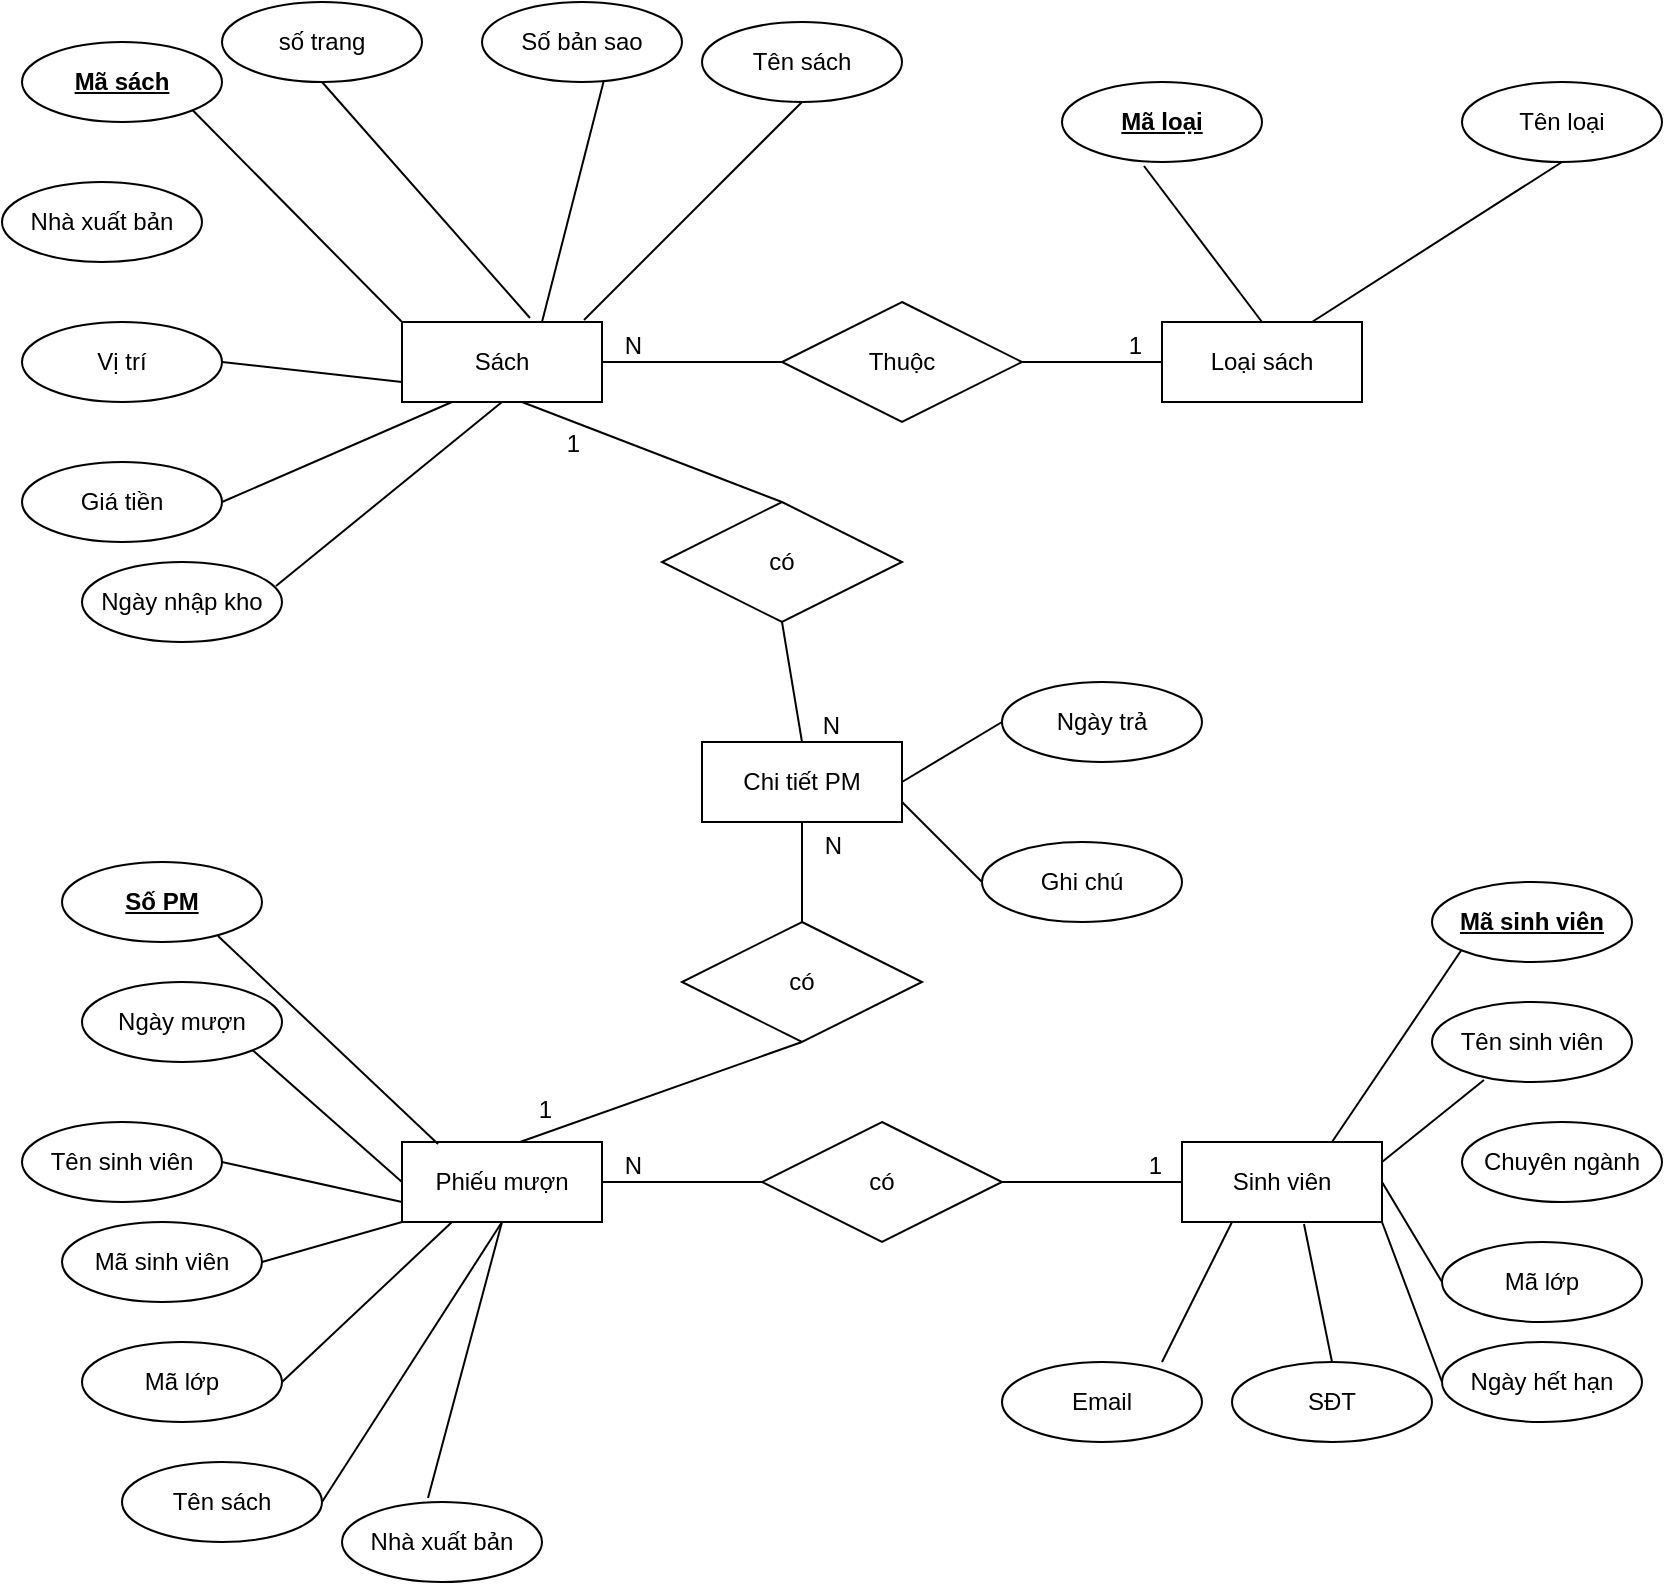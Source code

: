 <mxfile version="13.9.9" type="device"><diagram id="zrflCZTuPwoIsG-2Aq-R" name="Page-1"><mxGraphModel dx="1768" dy="1100" grid="1" gridSize="10" guides="1" tooltips="1" connect="1" arrows="1" fold="1" page="1" pageScale="1" pageWidth="850" pageHeight="1100" math="0" shadow="0"><root><mxCell id="0"/><mxCell id="1" parent="0"/><mxCell id="hS7HzYyRhRF_Ci9WXrac-1" value="&lt;u&gt;&lt;b&gt;Mã sách&lt;/b&gt;&lt;/u&gt;" style="ellipse;whiteSpace=wrap;html=1;align=center;" vertex="1" parent="1"><mxGeometry x="10" y="530" width="100" height="40" as="geometry"/></mxCell><mxCell id="hS7HzYyRhRF_Ci9WXrac-2" value="Sách" style="whiteSpace=wrap;html=1;align=center;" vertex="1" parent="1"><mxGeometry x="200" y="670" width="100" height="40" as="geometry"/></mxCell><mxCell id="hS7HzYyRhRF_Ci9WXrac-5" value="Tên sách" style="ellipse;whiteSpace=wrap;html=1;align=center;" vertex="1" parent="1"><mxGeometry x="350" y="520" width="100" height="40" as="geometry"/></mxCell><mxCell id="hS7HzYyRhRF_Ci9WXrac-9" value="Nhà xuất bản" style="ellipse;whiteSpace=wrap;html=1;align=center;" vertex="1" parent="1"><mxGeometry y="600" width="100" height="40" as="geometry"/></mxCell><mxCell id="hS7HzYyRhRF_Ci9WXrac-10" value="số trang" style="ellipse;whiteSpace=wrap;html=1;align=center;" vertex="1" parent="1"><mxGeometry x="110" y="510" width="100" height="40" as="geometry"/></mxCell><mxCell id="hS7HzYyRhRF_Ci9WXrac-11" value="Số bản sao" style="ellipse;whiteSpace=wrap;html=1;align=center;" vertex="1" parent="1"><mxGeometry x="240" y="510" width="100" height="40" as="geometry"/></mxCell><mxCell id="hS7HzYyRhRF_Ci9WXrac-12" value="Giá tiền" style="ellipse;whiteSpace=wrap;html=1;align=center;" vertex="1" parent="1"><mxGeometry x="10" y="740" width="100" height="40" as="geometry"/></mxCell><mxCell id="hS7HzYyRhRF_Ci9WXrac-13" value="Tên loại" style="ellipse;whiteSpace=wrap;html=1;align=center;" vertex="1" parent="1"><mxGeometry x="730" y="550" width="100" height="40" as="geometry"/></mxCell><mxCell id="hS7HzYyRhRF_Ci9WXrac-14" value="Vị trí" style="ellipse;whiteSpace=wrap;html=1;align=center;" vertex="1" parent="1"><mxGeometry x="10" y="670" width="100" height="40" as="geometry"/></mxCell><mxCell id="hS7HzYyRhRF_Ci9WXrac-15" value="Ngày nhập kho" style="ellipse;whiteSpace=wrap;html=1;align=center;" vertex="1" parent="1"><mxGeometry x="40" y="790" width="100" height="40" as="geometry"/></mxCell><mxCell id="hS7HzYyRhRF_Ci9WXrac-18" value="Thuộc" style="shape=rhombus;perimeter=rhombusPerimeter;whiteSpace=wrap;html=1;align=center;" vertex="1" parent="1"><mxGeometry x="390" y="660" width="120" height="60" as="geometry"/></mxCell><mxCell id="hS7HzYyRhRF_Ci9WXrac-19" value="Loại sách" style="whiteSpace=wrap;html=1;align=center;" vertex="1" parent="1"><mxGeometry x="580" y="670" width="100" height="40" as="geometry"/></mxCell><mxCell id="hS7HzYyRhRF_Ci9WXrac-21" value="Phiếu mượn" style="whiteSpace=wrap;html=1;align=center;" vertex="1" parent="1"><mxGeometry x="200" y="1080" width="100" height="40" as="geometry"/></mxCell><mxCell id="hS7HzYyRhRF_Ci9WXrac-22" value="Sinh viên" style="whiteSpace=wrap;html=1;align=center;" vertex="1" parent="1"><mxGeometry x="590" y="1080" width="100" height="40" as="geometry"/></mxCell><mxCell id="hS7HzYyRhRF_Ci9WXrac-23" value="&lt;u&gt;&lt;b&gt;Mã loại&lt;/b&gt;&lt;/u&gt;" style="ellipse;whiteSpace=wrap;html=1;align=center;" vertex="1" parent="1"><mxGeometry x="530" y="550" width="100" height="40" as="geometry"/></mxCell><mxCell id="hS7HzYyRhRF_Ci9WXrac-28" value="có" style="shape=rhombus;perimeter=rhombusPerimeter;whiteSpace=wrap;html=1;align=center;" vertex="1" parent="1"><mxGeometry x="380" y="1070" width="120" height="60" as="geometry"/></mxCell><mxCell id="hS7HzYyRhRF_Ci9WXrac-32" value="" style="endArrow=none;html=1;rounded=0;exitX=0.5;exitY=1;exitDx=0;exitDy=0;entryX=0.64;entryY=-0.05;entryDx=0;entryDy=0;entryPerimeter=0;" edge="1" parent="1" source="hS7HzYyRhRF_Ci9WXrac-10" target="hS7HzYyRhRF_Ci9WXrac-2"><mxGeometry relative="1" as="geometry"><mxPoint x="170" y="639" as="sourcePoint"/><mxPoint x="330" y="639" as="targetPoint"/></mxGeometry></mxCell><mxCell id="hS7HzYyRhRF_Ci9WXrac-33" value="" style="endArrow=none;html=1;rounded=0;entryX=0.61;entryY=0.975;entryDx=0;entryDy=0;entryPerimeter=0;" edge="1" parent="1" target="hS7HzYyRhRF_Ci9WXrac-11"><mxGeometry relative="1" as="geometry"><mxPoint x="270" y="670" as="sourcePoint"/><mxPoint x="400" y="610" as="targetPoint"/></mxGeometry></mxCell><mxCell id="hS7HzYyRhRF_Ci9WXrac-34" value="" style="endArrow=none;html=1;rounded=0;exitX=1;exitY=0.5;exitDx=0;exitDy=0;entryX=0;entryY=0.75;entryDx=0;entryDy=0;" edge="1" parent="1" source="hS7HzYyRhRF_Ci9WXrac-14" target="hS7HzYyRhRF_Ci9WXrac-2"><mxGeometry relative="1" as="geometry"><mxPoint x="360" y="830" as="sourcePoint"/><mxPoint x="520" y="830" as="targetPoint"/></mxGeometry></mxCell><mxCell id="hS7HzYyRhRF_Ci9WXrac-35" value="" style="endArrow=none;html=1;rounded=0;exitX=0.5;exitY=1;exitDx=0;exitDy=0;entryX=0.91;entryY=-0.025;entryDx=0;entryDy=0;entryPerimeter=0;" edge="1" parent="1" source="hS7HzYyRhRF_Ci9WXrac-5" target="hS7HzYyRhRF_Ci9WXrac-2"><mxGeometry relative="1" as="geometry"><mxPoint x="370" y="840" as="sourcePoint"/><mxPoint x="530" y="840" as="targetPoint"/></mxGeometry></mxCell><mxCell id="hS7HzYyRhRF_Ci9WXrac-36" value="" style="endArrow=none;html=1;rounded=0;exitX=1;exitY=1;exitDx=0;exitDy=0;entryX=0;entryY=0;entryDx=0;entryDy=0;" edge="1" parent="1" source="hS7HzYyRhRF_Ci9WXrac-1" target="hS7HzYyRhRF_Ci9WXrac-2"><mxGeometry relative="1" as="geometry"><mxPoint x="360" y="840" as="sourcePoint"/><mxPoint x="520" y="840" as="targetPoint"/></mxGeometry></mxCell><mxCell id="hS7HzYyRhRF_Ci9WXrac-37" value="" style="endArrow=none;html=1;rounded=0;exitX=0.97;exitY=0.3;exitDx=0;exitDy=0;exitPerimeter=0;entryX=0.5;entryY=1;entryDx=0;entryDy=0;" edge="1" parent="1" source="hS7HzYyRhRF_Ci9WXrac-15" target="hS7HzYyRhRF_Ci9WXrac-2"><mxGeometry relative="1" as="geometry"><mxPoint x="390" y="860" as="sourcePoint"/><mxPoint x="250" y="713" as="targetPoint"/></mxGeometry></mxCell><mxCell id="hS7HzYyRhRF_Ci9WXrac-38" value="" style="endArrow=none;html=1;rounded=0;exitX=1;exitY=0.5;exitDx=0;exitDy=0;entryX=0.25;entryY=1;entryDx=0;entryDy=0;" edge="1" parent="1" source="hS7HzYyRhRF_Ci9WXrac-12" target="hS7HzYyRhRF_Ci9WXrac-2"><mxGeometry relative="1" as="geometry"><mxPoint x="390" y="860" as="sourcePoint"/><mxPoint x="550" y="860" as="targetPoint"/></mxGeometry></mxCell><mxCell id="hS7HzYyRhRF_Ci9WXrac-39" value="" style="endArrow=none;html=1;rounded=0;exitX=0.41;exitY=1.05;exitDx=0;exitDy=0;exitPerimeter=0;entryX=0.5;entryY=0;entryDx=0;entryDy=0;" edge="1" parent="1" source="hS7HzYyRhRF_Ci9WXrac-23" target="hS7HzYyRhRF_Ci9WXrac-19"><mxGeometry relative="1" as="geometry"><mxPoint x="400" y="870" as="sourcePoint"/><mxPoint x="560" y="870" as="targetPoint"/></mxGeometry></mxCell><mxCell id="hS7HzYyRhRF_Ci9WXrac-40" value="" style="endArrow=none;html=1;rounded=0;entryX=0.5;entryY=1;entryDx=0;entryDy=0;exitX=0.75;exitY=0;exitDx=0;exitDy=0;" edge="1" parent="1" source="hS7HzYyRhRF_Ci9WXrac-19" target="hS7HzYyRhRF_Ci9WXrac-13"><mxGeometry relative="1" as="geometry"><mxPoint x="410" y="880" as="sourcePoint"/><mxPoint x="570" y="880" as="targetPoint"/></mxGeometry></mxCell><mxCell id="hS7HzYyRhRF_Ci9WXrac-41" value="" style="endArrow=none;html=1;rounded=0;exitX=0.78;exitY=0.925;exitDx=0;exitDy=0;exitPerimeter=0;entryX=0.18;entryY=0.025;entryDx=0;entryDy=0;entryPerimeter=0;" edge="1" parent="1" source="hS7HzYyRhRF_Ci9WXrac-46" target="hS7HzYyRhRF_Ci9WXrac-21"><mxGeometry relative="1" as="geometry"><mxPoint x="410" y="990" as="sourcePoint"/><mxPoint x="570" y="990" as="targetPoint"/></mxGeometry></mxCell><mxCell id="hS7HzYyRhRF_Ci9WXrac-42" value="" style="endArrow=none;html=1;rounded=0;exitX=1;exitY=1;exitDx=0;exitDy=0;entryX=0;entryY=0.5;entryDx=0;entryDy=0;" edge="1" parent="1" source="hS7HzYyRhRF_Ci9WXrac-51" target="hS7HzYyRhRF_Ci9WXrac-21"><mxGeometry relative="1" as="geometry"><mxPoint x="420" y="1000" as="sourcePoint"/><mxPoint x="580" y="1000" as="targetPoint"/></mxGeometry></mxCell><mxCell id="hS7HzYyRhRF_Ci9WXrac-43" value="" style="endArrow=none;html=1;rounded=0;exitX=1;exitY=0.5;exitDx=0;exitDy=0;entryX=0;entryY=0.75;entryDx=0;entryDy=0;" edge="1" parent="1" source="hS7HzYyRhRF_Ci9WXrac-52" target="hS7HzYyRhRF_Ci9WXrac-21"><mxGeometry relative="1" as="geometry"><mxPoint x="150" y="1090" as="sourcePoint"/><mxPoint x="590" y="1010" as="targetPoint"/></mxGeometry></mxCell><mxCell id="hS7HzYyRhRF_Ci9WXrac-44" value="" style="endArrow=none;html=1;rounded=0;exitX=1;exitY=0.5;exitDx=0;exitDy=0;entryX=0;entryY=1;entryDx=0;entryDy=0;" edge="1" parent="1" source="hS7HzYyRhRF_Ci9WXrac-53" target="hS7HzYyRhRF_Ci9WXrac-21"><mxGeometry relative="1" as="geometry"><mxPoint x="150" y="1140" as="sourcePoint"/><mxPoint x="220" y="1120" as="targetPoint"/></mxGeometry></mxCell><mxCell id="hS7HzYyRhRF_Ci9WXrac-45" value="" style="endArrow=none;html=1;rounded=0;exitX=1;exitY=0.5;exitDx=0;exitDy=0;entryX=0.25;entryY=1;entryDx=0;entryDy=0;" edge="1" parent="1" source="hS7HzYyRhRF_Ci9WXrac-50" target="hS7HzYyRhRF_Ci9WXrac-21"><mxGeometry relative="1" as="geometry"><mxPoint x="150" y="1200" as="sourcePoint"/><mxPoint x="610" y="1030" as="targetPoint"/></mxGeometry></mxCell><mxCell id="hS7HzYyRhRF_Ci9WXrac-46" value="&lt;u&gt;&lt;b&gt;Số PM&lt;/b&gt;&lt;/u&gt;" style="ellipse;whiteSpace=wrap;html=1;align=center;" vertex="1" parent="1"><mxGeometry x="30" y="940" width="100" height="40" as="geometry"/></mxCell><mxCell id="hS7HzYyRhRF_Ci9WXrac-47" value="Tên sách" style="ellipse;whiteSpace=wrap;html=1;align=center;" vertex="1" parent="1"><mxGeometry x="60" y="1240" width="100" height="40" as="geometry"/></mxCell><mxCell id="hS7HzYyRhRF_Ci9WXrac-48" value="Nhà xuất bản" style="ellipse;whiteSpace=wrap;html=1;align=center;" vertex="1" parent="1"><mxGeometry x="170" y="1260" width="100" height="40" as="geometry"/></mxCell><mxCell id="hS7HzYyRhRF_Ci9WXrac-49" value="Ghi chú" style="ellipse;whiteSpace=wrap;html=1;align=center;" vertex="1" parent="1"><mxGeometry x="490" y="930" width="100" height="40" as="geometry"/></mxCell><mxCell id="hS7HzYyRhRF_Ci9WXrac-50" value="Mã lớp" style="ellipse;whiteSpace=wrap;html=1;align=center;" vertex="1" parent="1"><mxGeometry x="40" y="1180" width="100" height="40" as="geometry"/></mxCell><mxCell id="hS7HzYyRhRF_Ci9WXrac-51" value="Ngày mượn" style="ellipse;whiteSpace=wrap;html=1;align=center;" vertex="1" parent="1"><mxGeometry x="40" y="1000" width="100" height="40" as="geometry"/></mxCell><mxCell id="hS7HzYyRhRF_Ci9WXrac-52" value="Tên sinh viên" style="ellipse;whiteSpace=wrap;html=1;align=center;" vertex="1" parent="1"><mxGeometry x="10" y="1070" width="100" height="40" as="geometry"/></mxCell><mxCell id="hS7HzYyRhRF_Ci9WXrac-53" value="Mã sinh viên" style="ellipse;whiteSpace=wrap;html=1;align=center;" vertex="1" parent="1"><mxGeometry x="30" y="1120" width="100" height="40" as="geometry"/></mxCell><mxCell id="hS7HzYyRhRF_Ci9WXrac-54" value="" style="endArrow=none;html=1;rounded=0;exitX=0.26;exitY=0.975;exitDx=0;exitDy=0;exitPerimeter=0;entryX=1;entryY=0.25;entryDx=0;entryDy=0;" edge="1" parent="1" source="hS7HzYyRhRF_Ci9WXrac-62" target="hS7HzYyRhRF_Ci9WXrac-22"><mxGeometry relative="1" as="geometry"><mxPoint x="330" y="1110" as="sourcePoint"/><mxPoint x="490" y="1110" as="targetPoint"/></mxGeometry></mxCell><mxCell id="hS7HzYyRhRF_Ci9WXrac-55" value="" style="endArrow=none;html=1;rounded=0;entryX=0;entryY=1;entryDx=0;entryDy=0;exitX=0.75;exitY=0;exitDx=0;exitDy=0;" edge="1" parent="1" source="hS7HzYyRhRF_Ci9WXrac-22" target="hS7HzYyRhRF_Ci9WXrac-63"><mxGeometry relative="1" as="geometry"><mxPoint x="330" y="1110" as="sourcePoint"/><mxPoint x="490" y="1110" as="targetPoint"/></mxGeometry></mxCell><mxCell id="hS7HzYyRhRF_Ci9WXrac-56" value="" style="endArrow=none;html=1;rounded=0;entryX=0;entryY=0.5;entryDx=0;entryDy=0;exitX=1;exitY=0.5;exitDx=0;exitDy=0;" edge="1" parent="1" source="hS7HzYyRhRF_Ci9WXrac-22" target="hS7HzYyRhRF_Ci9WXrac-60"><mxGeometry relative="1" as="geometry"><mxPoint x="590" y="1240" as="sourcePoint"/><mxPoint x="750" y="1240" as="targetPoint"/></mxGeometry></mxCell><mxCell id="hS7HzYyRhRF_Ci9WXrac-57" value="" style="endArrow=none;html=1;rounded=0;exitX=0;exitY=0.5;exitDx=0;exitDy=0;entryX=1;entryY=0.75;entryDx=0;entryDy=0;" edge="1" parent="1" source="hS7HzYyRhRF_Ci9WXrac-49" target="hS7HzYyRhRF_Ci9WXrac-89"><mxGeometry relative="1" as="geometry"><mxPoint x="340" y="1010" as="sourcePoint"/><mxPoint x="500" y="1010" as="targetPoint"/></mxGeometry></mxCell><mxCell id="hS7HzYyRhRF_Ci9WXrac-58" value="" style="endArrow=none;html=1;rounded=0;exitX=0.43;exitY=-0.05;exitDx=0;exitDy=0;exitPerimeter=0;entryX=0.5;entryY=1;entryDx=0;entryDy=0;" edge="1" parent="1" source="hS7HzYyRhRF_Ci9WXrac-48" target="hS7HzYyRhRF_Ci9WXrac-21"><mxGeometry relative="1" as="geometry"><mxPoint x="330" y="1110" as="sourcePoint"/><mxPoint x="490" y="1110" as="targetPoint"/></mxGeometry></mxCell><mxCell id="hS7HzYyRhRF_Ci9WXrac-59" value="" style="endArrow=none;html=1;rounded=0;exitX=1;exitY=0.5;exitDx=0;exitDy=0;entryX=0.5;entryY=1;entryDx=0;entryDy=0;" edge="1" parent="1" source="hS7HzYyRhRF_Ci9WXrac-47" target="hS7HzYyRhRF_Ci9WXrac-21"><mxGeometry relative="1" as="geometry"><mxPoint x="360" y="1190" as="sourcePoint"/><mxPoint x="520" y="1190" as="targetPoint"/></mxGeometry></mxCell><mxCell id="hS7HzYyRhRF_Ci9WXrac-60" value="Mã lớp" style="ellipse;whiteSpace=wrap;html=1;align=center;" vertex="1" parent="1"><mxGeometry x="720" y="1130" width="100" height="40" as="geometry"/></mxCell><mxCell id="hS7HzYyRhRF_Ci9WXrac-61" value="Ngày hết hạn" style="ellipse;whiteSpace=wrap;html=1;align=center;" vertex="1" parent="1"><mxGeometry x="720" y="1180" width="100" height="40" as="geometry"/></mxCell><mxCell id="hS7HzYyRhRF_Ci9WXrac-62" value="Tên sinh viên" style="ellipse;whiteSpace=wrap;html=1;align=center;" vertex="1" parent="1"><mxGeometry x="715" y="1010" width="100" height="40" as="geometry"/></mxCell><mxCell id="hS7HzYyRhRF_Ci9WXrac-63" value="&lt;u&gt;&lt;b&gt;Mã sinh viên&lt;/b&gt;&lt;/u&gt;" style="ellipse;whiteSpace=wrap;html=1;align=center;" vertex="1" parent="1"><mxGeometry x="715" y="950" width="100" height="40" as="geometry"/></mxCell><mxCell id="hS7HzYyRhRF_Ci9WXrac-64" value="" style="endArrow=none;html=1;rounded=0;exitX=1;exitY=1;exitDx=0;exitDy=0;entryX=0;entryY=0.5;entryDx=0;entryDy=0;" edge="1" parent="1" source="hS7HzYyRhRF_Ci9WXrac-22" target="hS7HzYyRhRF_Ci9WXrac-61"><mxGeometry relative="1" as="geometry"><mxPoint x="600" y="1250" as="sourcePoint"/><mxPoint x="760" y="1250" as="targetPoint"/></mxGeometry></mxCell><mxCell id="hS7HzYyRhRF_Ci9WXrac-65" value="" style="endArrow=none;html=1;rounded=0;exitX=0.61;exitY=1.025;exitDx=0;exitDy=0;exitPerimeter=0;entryX=0.5;entryY=0;entryDx=0;entryDy=0;" edge="1" parent="1" source="hS7HzYyRhRF_Ci9WXrac-22" target="hS7HzYyRhRF_Ci9WXrac-71"><mxGeometry relative="1" as="geometry"><mxPoint x="610" y="1260" as="sourcePoint"/><mxPoint x="770" y="1260" as="targetPoint"/></mxGeometry></mxCell><mxCell id="hS7HzYyRhRF_Ci9WXrac-66" value="" style="endArrow=none;html=1;rounded=0;entryX=0.25;entryY=1;entryDx=0;entryDy=0;exitX=0.8;exitY=0;exitDx=0;exitDy=0;exitPerimeter=0;" edge="1" parent="1" source="hS7HzYyRhRF_Ci9WXrac-70" target="hS7HzYyRhRF_Ci9WXrac-22"><mxGeometry relative="1" as="geometry"><mxPoint x="620" y="1270" as="sourcePoint"/><mxPoint x="780" y="1270" as="targetPoint"/></mxGeometry></mxCell><mxCell id="hS7HzYyRhRF_Ci9WXrac-70" value="Email" style="ellipse;whiteSpace=wrap;html=1;align=center;" vertex="1" parent="1"><mxGeometry x="500" y="1190" width="100" height="40" as="geometry"/></mxCell><mxCell id="hS7HzYyRhRF_Ci9WXrac-71" value="SĐT" style="ellipse;whiteSpace=wrap;html=1;align=center;" vertex="1" parent="1"><mxGeometry x="615" y="1190" width="100" height="40" as="geometry"/></mxCell><mxCell id="hS7HzYyRhRF_Ci9WXrac-72" value="Chuyên ngành" style="ellipse;whiteSpace=wrap;html=1;align=center;" vertex="1" parent="1"><mxGeometry x="730" y="1070" width="100" height="40" as="geometry"/></mxCell><mxCell id="hS7HzYyRhRF_Ci9WXrac-76" value="" style="endArrow=none;html=1;rounded=0;exitX=1;exitY=0.5;exitDx=0;exitDy=0;entryX=0;entryY=0.5;entryDx=0;entryDy=0;" edge="1" parent="1" source="hS7HzYyRhRF_Ci9WXrac-21" target="hS7HzYyRhRF_Ci9WXrac-28"><mxGeometry relative="1" as="geometry"><mxPoint x="320" y="1009" as="sourcePoint"/><mxPoint x="480" y="1009" as="targetPoint"/></mxGeometry></mxCell><mxCell id="hS7HzYyRhRF_Ci9WXrac-77" value="N" style="resizable=0;html=1;align=right;verticalAlign=bottom;" connectable="0" vertex="1" parent="hS7HzYyRhRF_Ci9WXrac-76"><mxGeometry x="1" relative="1" as="geometry"><mxPoint x="-60" as="offset"/></mxGeometry></mxCell><mxCell id="hS7HzYyRhRF_Ci9WXrac-78" value="" style="endArrow=none;html=1;rounded=0;exitX=1;exitY=0.5;exitDx=0;exitDy=0;entryX=0;entryY=0.5;entryDx=0;entryDy=0;" edge="1" parent="1" source="hS7HzYyRhRF_Ci9WXrac-28" target="hS7HzYyRhRF_Ci9WXrac-22"><mxGeometry relative="1" as="geometry"><mxPoint x="330" y="970" as="sourcePoint"/><mxPoint x="490" y="970" as="targetPoint"/></mxGeometry></mxCell><mxCell id="hS7HzYyRhRF_Ci9WXrac-79" value="1" style="resizable=0;html=1;align=right;verticalAlign=bottom;" connectable="0" vertex="1" parent="hS7HzYyRhRF_Ci9WXrac-78"><mxGeometry x="1" relative="1" as="geometry"><mxPoint x="-10" as="offset"/></mxGeometry></mxCell><mxCell id="hS7HzYyRhRF_Ci9WXrac-80" value="" style="endArrow=none;html=1;rounded=0;exitX=0.5;exitY=1;exitDx=0;exitDy=0;entryX=0.59;entryY=0;entryDx=0;entryDy=0;entryPerimeter=0;" edge="1" parent="1" source="hS7HzYyRhRF_Ci9WXrac-92" target="hS7HzYyRhRF_Ci9WXrac-21"><mxGeometry relative="1" as="geometry"><mxPoint x="240" y="960" as="sourcePoint"/><mxPoint x="490" y="970" as="targetPoint"/></mxGeometry></mxCell><mxCell id="hS7HzYyRhRF_Ci9WXrac-81" value="1" style="resizable=0;html=1;align=right;verticalAlign=bottom;" connectable="0" vertex="1" parent="hS7HzYyRhRF_Ci9WXrac-80"><mxGeometry x="1" relative="1" as="geometry"><mxPoint x="16" y="-7.93" as="offset"/></mxGeometry></mxCell><mxCell id="hS7HzYyRhRF_Ci9WXrac-83" value="" style="endArrow=none;html=1;rounded=0;entryX=0.6;entryY=1;entryDx=0;entryDy=0;entryPerimeter=0;exitX=0.5;exitY=0;exitDx=0;exitDy=0;" edge="1" parent="1" source="hS7HzYyRhRF_Ci9WXrac-90" target="hS7HzYyRhRF_Ci9WXrac-2"><mxGeometry relative="1" as="geometry"><mxPoint x="250" y="800" as="sourcePoint"/><mxPoint x="500" y="870" as="targetPoint"/></mxGeometry></mxCell><mxCell id="hS7HzYyRhRF_Ci9WXrac-84" value="1" style="resizable=0;html=1;align=right;verticalAlign=bottom;" connectable="0" vertex="1" parent="hS7HzYyRhRF_Ci9WXrac-83"><mxGeometry x="1" relative="1" as="geometry"><mxPoint x="29.74" y="29.9" as="offset"/></mxGeometry></mxCell><mxCell id="hS7HzYyRhRF_Ci9WXrac-85" value="" style="endArrow=none;html=1;rounded=0;entryX=0;entryY=0.5;entryDx=0;entryDy=0;exitX=1;exitY=0.5;exitDx=0;exitDy=0;" edge="1" parent="1" source="hS7HzYyRhRF_Ci9WXrac-18" target="hS7HzYyRhRF_Ci9WXrac-19"><mxGeometry relative="1" as="geometry"><mxPoint x="330" y="830" as="sourcePoint"/><mxPoint x="490" y="830" as="targetPoint"/></mxGeometry></mxCell><mxCell id="hS7HzYyRhRF_Ci9WXrac-86" value="1" style="resizable=0;html=1;align=right;verticalAlign=bottom;" connectable="0" vertex="1" parent="hS7HzYyRhRF_Ci9WXrac-85"><mxGeometry x="1" relative="1" as="geometry"><mxPoint x="-10" as="offset"/></mxGeometry></mxCell><mxCell id="hS7HzYyRhRF_Ci9WXrac-87" value="" style="endArrow=none;html=1;rounded=0;exitX=1;exitY=0.5;exitDx=0;exitDy=0;entryX=0;entryY=0.5;entryDx=0;entryDy=0;" edge="1" parent="1" source="hS7HzYyRhRF_Ci9WXrac-2" target="hS7HzYyRhRF_Ci9WXrac-18"><mxGeometry relative="1" as="geometry"><mxPoint x="340" y="870" as="sourcePoint"/><mxPoint x="500" y="870" as="targetPoint"/></mxGeometry></mxCell><mxCell id="hS7HzYyRhRF_Ci9WXrac-88" value="N" style="resizable=0;html=1;align=right;verticalAlign=bottom;" connectable="0" vertex="1" parent="hS7HzYyRhRF_Ci9WXrac-87"><mxGeometry x="1" relative="1" as="geometry"><mxPoint x="-70" as="offset"/></mxGeometry></mxCell><mxCell id="hS7HzYyRhRF_Ci9WXrac-89" value="Chi tiết PM" style="whiteSpace=wrap;html=1;align=center;" vertex="1" parent="1"><mxGeometry x="350" y="880" width="100" height="40" as="geometry"/></mxCell><mxCell id="hS7HzYyRhRF_Ci9WXrac-90" value="có" style="shape=rhombus;perimeter=rhombusPerimeter;whiteSpace=wrap;html=1;align=center;" vertex="1" parent="1"><mxGeometry x="330" y="760" width="120" height="60" as="geometry"/></mxCell><mxCell id="hS7HzYyRhRF_Ci9WXrac-92" value="có" style="shape=rhombus;perimeter=rhombusPerimeter;whiteSpace=wrap;html=1;align=center;" vertex="1" parent="1"><mxGeometry x="340" y="970" width="120" height="60" as="geometry"/></mxCell><mxCell id="hS7HzYyRhRF_Ci9WXrac-97" value="" style="endArrow=none;html=1;rounded=0;exitX=0.5;exitY=0;exitDx=0;exitDy=0;entryX=0.5;entryY=1;entryDx=0;entryDy=0;" edge="1" parent="1" source="hS7HzYyRhRF_Ci9WXrac-92" target="hS7HzYyRhRF_Ci9WXrac-89"><mxGeometry relative="1" as="geometry"><mxPoint x="340" y="920" as="sourcePoint"/><mxPoint x="500" y="920" as="targetPoint"/></mxGeometry></mxCell><mxCell id="hS7HzYyRhRF_Ci9WXrac-98" value="N" style="resizable=0;html=1;align=right;verticalAlign=bottom;" connectable="0" vertex="1" parent="hS7HzYyRhRF_Ci9WXrac-97"><mxGeometry x="1" relative="1" as="geometry"><mxPoint x="20" y="20" as="offset"/></mxGeometry></mxCell><mxCell id="hS7HzYyRhRF_Ci9WXrac-99" value="" style="endArrow=none;html=1;rounded=0;entryX=0.5;entryY=0;entryDx=0;entryDy=0;exitX=0.5;exitY=1;exitDx=0;exitDy=0;" edge="1" parent="1" source="hS7HzYyRhRF_Ci9WXrac-90" target="hS7HzYyRhRF_Ci9WXrac-89"><mxGeometry relative="1" as="geometry"><mxPoint x="260" y="890" as="sourcePoint"/><mxPoint x="500" y="920" as="targetPoint"/></mxGeometry></mxCell><mxCell id="hS7HzYyRhRF_Ci9WXrac-100" value="N" style="resizable=0;html=1;align=right;verticalAlign=bottom;" connectable="0" vertex="1" parent="hS7HzYyRhRF_Ci9WXrac-99"><mxGeometry x="1" relative="1" as="geometry"><mxPoint x="19.97" y="-0.17" as="offset"/></mxGeometry></mxCell><mxCell id="hS7HzYyRhRF_Ci9WXrac-104" value="Ngày trả" style="ellipse;whiteSpace=wrap;html=1;align=center;" vertex="1" parent="1"><mxGeometry x="500" y="850" width="100" height="40" as="geometry"/></mxCell><mxCell id="hS7HzYyRhRF_Ci9WXrac-105" value="" style="endArrow=none;html=1;rounded=0;exitX=1;exitY=0.5;exitDx=0;exitDy=0;entryX=0;entryY=0.5;entryDx=0;entryDy=0;" edge="1" parent="1" source="hS7HzYyRhRF_Ci9WXrac-89" target="hS7HzYyRhRF_Ci9WXrac-104"><mxGeometry relative="1" as="geometry"><mxPoint x="500" y="960" as="sourcePoint"/><mxPoint x="460" y="920" as="targetPoint"/></mxGeometry></mxCell></root></mxGraphModel></diagram></mxfile>